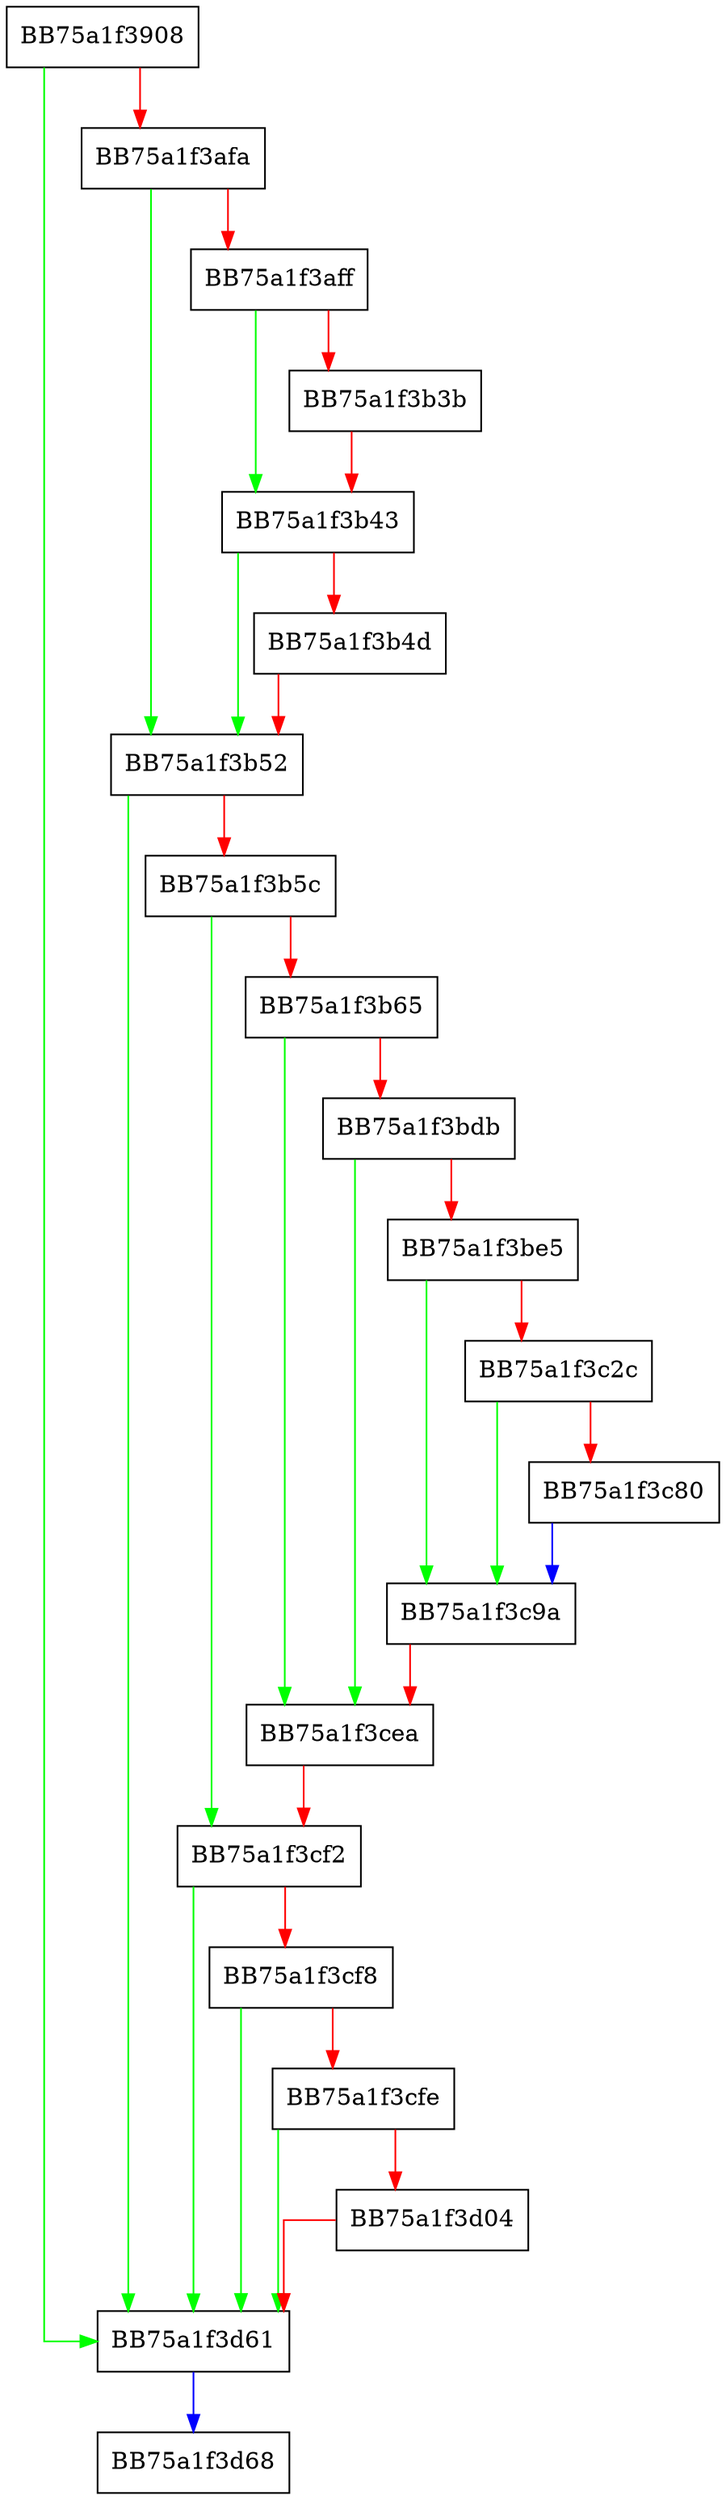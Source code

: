 digraph init {
  node [shape="box"];
  graph [splines=ortho];
  BB75a1f3908 -> BB75a1f3d61 [color="green"];
  BB75a1f3908 -> BB75a1f3afa [color="red"];
  BB75a1f3afa -> BB75a1f3b52 [color="green"];
  BB75a1f3afa -> BB75a1f3aff [color="red"];
  BB75a1f3aff -> BB75a1f3b43 [color="green"];
  BB75a1f3aff -> BB75a1f3b3b [color="red"];
  BB75a1f3b3b -> BB75a1f3b43 [color="red"];
  BB75a1f3b43 -> BB75a1f3b52 [color="green"];
  BB75a1f3b43 -> BB75a1f3b4d [color="red"];
  BB75a1f3b4d -> BB75a1f3b52 [color="red"];
  BB75a1f3b52 -> BB75a1f3d61 [color="green"];
  BB75a1f3b52 -> BB75a1f3b5c [color="red"];
  BB75a1f3b5c -> BB75a1f3cf2 [color="green"];
  BB75a1f3b5c -> BB75a1f3b65 [color="red"];
  BB75a1f3b65 -> BB75a1f3cea [color="green"];
  BB75a1f3b65 -> BB75a1f3bdb [color="red"];
  BB75a1f3bdb -> BB75a1f3cea [color="green"];
  BB75a1f3bdb -> BB75a1f3be5 [color="red"];
  BB75a1f3be5 -> BB75a1f3c9a [color="green"];
  BB75a1f3be5 -> BB75a1f3c2c [color="red"];
  BB75a1f3c2c -> BB75a1f3c9a [color="green"];
  BB75a1f3c2c -> BB75a1f3c80 [color="red"];
  BB75a1f3c80 -> BB75a1f3c9a [color="blue"];
  BB75a1f3c9a -> BB75a1f3cea [color="red"];
  BB75a1f3cea -> BB75a1f3cf2 [color="red"];
  BB75a1f3cf2 -> BB75a1f3d61 [color="green"];
  BB75a1f3cf2 -> BB75a1f3cf8 [color="red"];
  BB75a1f3cf8 -> BB75a1f3d61 [color="green"];
  BB75a1f3cf8 -> BB75a1f3cfe [color="red"];
  BB75a1f3cfe -> BB75a1f3d61 [color="green"];
  BB75a1f3cfe -> BB75a1f3d04 [color="red"];
  BB75a1f3d04 -> BB75a1f3d61 [color="red"];
  BB75a1f3d61 -> BB75a1f3d68 [color="blue"];
}